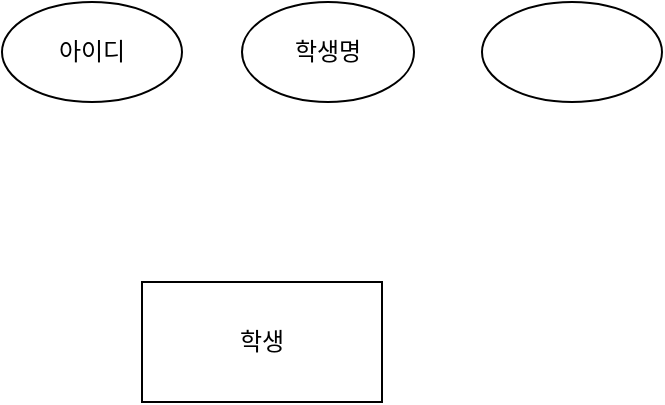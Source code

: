 <mxfile version="24.0.6" type="github">
  <diagram name="페이지-1" id="gu55DJvJ787mC6RCOa47">
    <mxGraphModel dx="1674" dy="761" grid="1" gridSize="10" guides="1" tooltips="1" connect="1" arrows="1" fold="1" page="1" pageScale="1" pageWidth="827" pageHeight="1169" math="0" shadow="0">
      <root>
        <mxCell id="0" />
        <mxCell id="1" parent="0" />
        <mxCell id="ngVvifWXYLK2bEnOOlni-1" value="아이디" style="ellipse;whiteSpace=wrap;html=1;" vertex="1" parent="1">
          <mxGeometry x="120" y="120" width="90" height="50" as="geometry" />
        </mxCell>
        <mxCell id="ngVvifWXYLK2bEnOOlni-2" value="학생명" style="ellipse;whiteSpace=wrap;html=1;" vertex="1" parent="1">
          <mxGeometry x="240" y="120" width="86" height="50" as="geometry" />
        </mxCell>
        <mxCell id="ngVvifWXYLK2bEnOOlni-3" value="" style="ellipse;whiteSpace=wrap;html=1;" vertex="1" parent="1">
          <mxGeometry x="360" y="120" width="90" height="50" as="geometry" />
        </mxCell>
        <mxCell id="ngVvifWXYLK2bEnOOlni-4" value="학생" style="rounded=0;whiteSpace=wrap;html=1;" vertex="1" parent="1">
          <mxGeometry x="190" y="260" width="120" height="60" as="geometry" />
        </mxCell>
      </root>
    </mxGraphModel>
  </diagram>
</mxfile>
